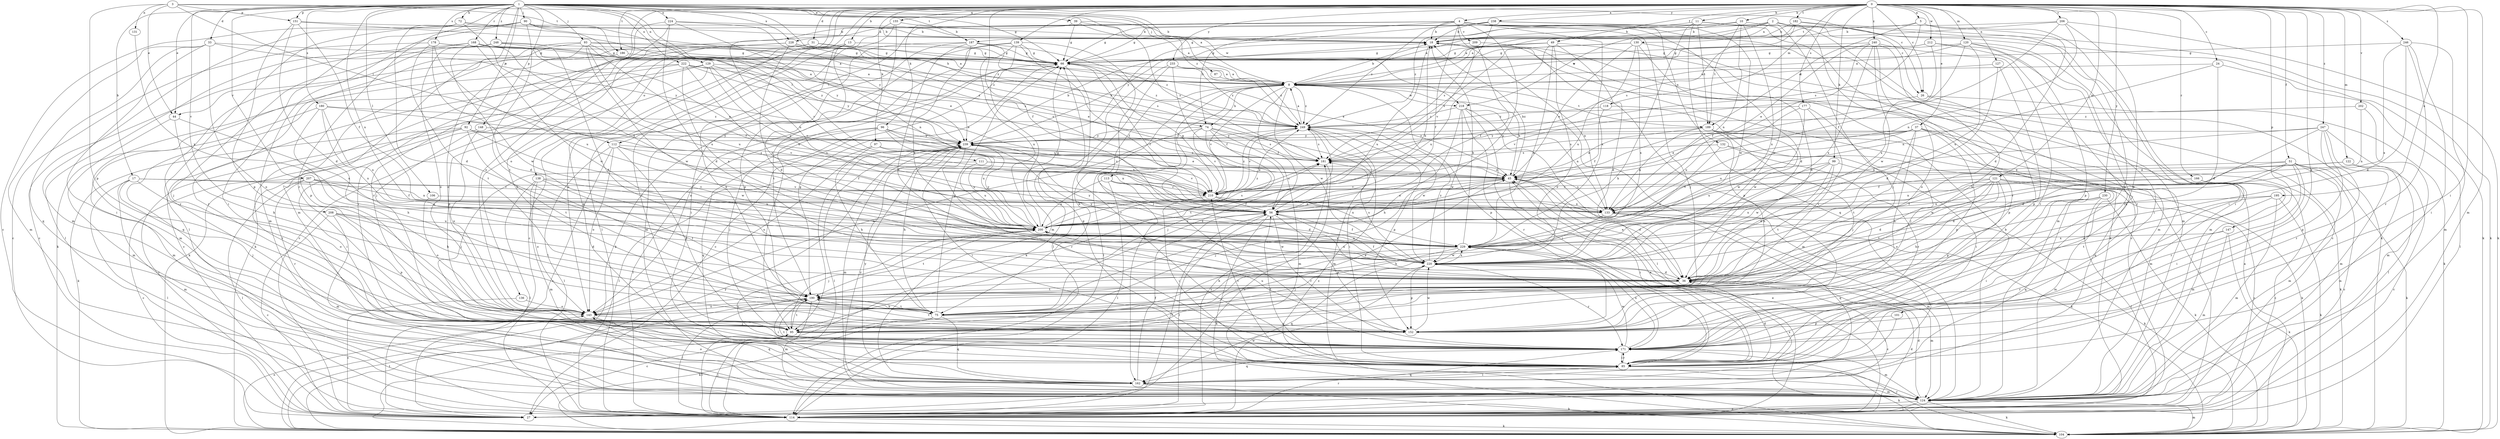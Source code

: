 strict digraph  {
0;
1;
2;
3;
4;
5;
8;
10;
11;
13;
17;
18;
24;
26;
27;
31;
33;
36;
37;
39;
44;
45;
49;
51;
56;
66;
72;
74;
75;
85;
87;
90;
92;
93;
95;
96;
97;
99;
101;
104;
106;
111;
112;
113;
114;
118;
120;
121;
122;
124;
127;
129;
130;
131;
132;
133;
136;
138;
139;
143;
147;
148;
151;
152;
155;
162;
166;
168;
171;
177;
178;
180;
181;
182;
186;
187;
189;
190;
195;
200;
202;
206;
207;
208;
209;
210;
212;
218;
220;
222;
224;
228;
229;
230;
233;
238;
239;
240;
246;
247;
248;
249;
0 -> 4  [label=a];
0 -> 5  [label=a];
0 -> 10  [label=b];
0 -> 11  [label=b];
0 -> 13  [label=b];
0 -> 24  [label=c];
0 -> 26  [label=c];
0 -> 31  [label=d];
0 -> 37  [label=e];
0 -> 49  [label=f];
0 -> 51  [label=f];
0 -> 56  [label=f];
0 -> 85  [label=i];
0 -> 96  [label=k];
0 -> 97  [label=k];
0 -> 99  [label=k];
0 -> 101  [label=k];
0 -> 118  [label=m];
0 -> 120  [label=m];
0 -> 121  [label=m];
0 -> 122  [label=m];
0 -> 124  [label=m];
0 -> 127  [label=n];
0 -> 136  [label=o];
0 -> 138  [label=o];
0 -> 139  [label=o];
0 -> 143  [label=o];
0 -> 147  [label=p];
0 -> 155  [label=q];
0 -> 162  [label=q];
0 -> 166  [label=r];
0 -> 177  [label=s];
0 -> 182  [label=t];
0 -> 186  [label=t];
0 -> 195  [label=u];
0 -> 202  [label=v];
0 -> 206  [label=v];
0 -> 212  [label=w];
0 -> 230  [label=y];
0 -> 233  [label=y];
0 -> 238  [label=y];
0 -> 240  [label=z];
0 -> 246  [label=z];
0 -> 247  [label=z];
1 -> 8  [label=a];
1 -> 17  [label=b];
1 -> 26  [label=c];
1 -> 33  [label=d];
1 -> 39  [label=e];
1 -> 44  [label=e];
1 -> 66  [label=g];
1 -> 72  [label=h];
1 -> 74  [label=h];
1 -> 87  [label=j];
1 -> 90  [label=j];
1 -> 92  [label=j];
1 -> 93  [label=j];
1 -> 106  [label=l];
1 -> 111  [label=l];
1 -> 124  [label=m];
1 -> 129  [label=n];
1 -> 148  [label=p];
1 -> 151  [label=p];
1 -> 168  [label=r];
1 -> 171  [label=r];
1 -> 178  [label=s];
1 -> 180  [label=s];
1 -> 200  [label=u];
1 -> 207  [label=v];
1 -> 208  [label=v];
1 -> 218  [label=w];
1 -> 222  [label=x];
1 -> 224  [label=x];
1 -> 228  [label=x];
1 -> 248  [label=z];
1 -> 249  [label=z];
2 -> 8  [label=a];
2 -> 26  [label=c];
2 -> 66  [label=g];
2 -> 95  [label=j];
2 -> 104  [label=k];
2 -> 130  [label=n];
2 -> 171  [label=r];
2 -> 218  [label=w];
3 -> 44  [label=e];
3 -> 112  [label=l];
3 -> 131  [label=n];
3 -> 151  [label=p];
3 -> 152  [label=p];
3 -> 186  [label=t];
3 -> 187  [label=t];
4 -> 18  [label=b];
4 -> 36  [label=d];
4 -> 44  [label=e];
4 -> 56  [label=f];
4 -> 74  [label=h];
4 -> 95  [label=j];
4 -> 112  [label=l];
4 -> 124  [label=m];
4 -> 132  [label=n];
4 -> 200  [label=u];
4 -> 209  [label=v];
4 -> 210  [label=v];
4 -> 228  [label=x];
4 -> 229  [label=x];
4 -> 249  [label=z];
5 -> 36  [label=d];
5 -> 85  [label=i];
5 -> 181  [label=s];
5 -> 187  [label=t];
5 -> 189  [label=t];
8 -> 18  [label=b];
8 -> 45  [label=e];
8 -> 56  [label=f];
8 -> 74  [label=h];
8 -> 75  [label=h];
8 -> 113  [label=l];
8 -> 114  [label=l];
8 -> 124  [label=m];
8 -> 152  [label=p];
8 -> 162  [label=q];
8 -> 189  [label=t];
8 -> 210  [label=v];
8 -> 218  [label=w];
8 -> 220  [label=w];
8 -> 249  [label=z];
10 -> 18  [label=b];
10 -> 66  [label=g];
10 -> 133  [label=n];
10 -> 189  [label=t];
10 -> 220  [label=w];
10 -> 229  [label=x];
11 -> 18  [label=b];
11 -> 75  [label=h];
11 -> 104  [label=k];
11 -> 124  [label=m];
11 -> 162  [label=q];
11 -> 189  [label=t];
11 -> 249  [label=z];
13 -> 27  [label=c];
13 -> 36  [label=d];
13 -> 66  [label=g];
13 -> 75  [label=h];
13 -> 143  [label=o];
17 -> 95  [label=j];
17 -> 114  [label=l];
17 -> 124  [label=m];
17 -> 133  [label=n];
17 -> 143  [label=o];
17 -> 210  [label=v];
18 -> 27  [label=c];
18 -> 66  [label=g];
18 -> 133  [label=n];
18 -> 200  [label=u];
24 -> 8  [label=a];
24 -> 36  [label=d];
24 -> 114  [label=l];
24 -> 133  [label=n];
26 -> 104  [label=k];
26 -> 152  [label=p];
26 -> 210  [label=v];
27 -> 18  [label=b];
31 -> 27  [label=c];
31 -> 45  [label=e];
31 -> 66  [label=g];
31 -> 104  [label=k];
33 -> 66  [label=g];
33 -> 85  [label=i];
33 -> 124  [label=m];
33 -> 143  [label=o];
33 -> 162  [label=q];
33 -> 239  [label=y];
36 -> 27  [label=c];
36 -> 45  [label=e];
36 -> 56  [label=f];
36 -> 124  [label=m];
36 -> 190  [label=t];
37 -> 45  [label=e];
37 -> 75  [label=h];
37 -> 124  [label=m];
37 -> 152  [label=p];
37 -> 162  [label=q];
37 -> 181  [label=s];
37 -> 190  [label=t];
37 -> 200  [label=u];
37 -> 239  [label=y];
39 -> 8  [label=a];
39 -> 18  [label=b];
39 -> 66  [label=g];
39 -> 133  [label=n];
39 -> 181  [label=s];
44 -> 75  [label=h];
44 -> 124  [label=m];
44 -> 229  [label=x];
45 -> 18  [label=b];
45 -> 36  [label=d];
45 -> 85  [label=i];
45 -> 95  [label=j];
45 -> 104  [label=k];
45 -> 210  [label=v];
49 -> 36  [label=d];
49 -> 66  [label=g];
49 -> 124  [label=m];
49 -> 143  [label=o];
49 -> 200  [label=u];
49 -> 229  [label=x];
49 -> 239  [label=y];
51 -> 27  [label=c];
51 -> 36  [label=d];
51 -> 45  [label=e];
51 -> 85  [label=i];
51 -> 104  [label=k];
51 -> 124  [label=m];
51 -> 171  [label=r];
51 -> 220  [label=w];
51 -> 229  [label=x];
56 -> 18  [label=b];
56 -> 45  [label=e];
56 -> 104  [label=k];
56 -> 114  [label=l];
56 -> 152  [label=p];
56 -> 171  [label=r];
56 -> 200  [label=u];
66 -> 8  [label=a];
66 -> 27  [label=c];
66 -> 56  [label=f];
66 -> 95  [label=j];
66 -> 143  [label=o];
66 -> 171  [label=r];
66 -> 249  [label=z];
72 -> 18  [label=b];
72 -> 27  [label=c];
72 -> 36  [label=d];
72 -> 124  [label=m];
72 -> 200  [label=u];
72 -> 249  [label=z];
74 -> 85  [label=i];
74 -> 95  [label=j];
74 -> 124  [label=m];
74 -> 143  [label=o];
74 -> 181  [label=s];
74 -> 190  [label=t];
74 -> 210  [label=v];
74 -> 239  [label=y];
75 -> 27  [label=c];
75 -> 66  [label=g];
75 -> 104  [label=k];
75 -> 152  [label=p];
75 -> 162  [label=q];
75 -> 190  [label=t];
75 -> 249  [label=z];
85 -> 36  [label=d];
85 -> 45  [label=e];
85 -> 56  [label=f];
85 -> 66  [label=g];
85 -> 104  [label=k];
85 -> 162  [label=q];
85 -> 171  [label=r];
85 -> 190  [label=t];
85 -> 210  [label=v];
87 -> 249  [label=z];
90 -> 18  [label=b];
90 -> 85  [label=i];
90 -> 114  [label=l];
90 -> 124  [label=m];
90 -> 190  [label=t];
90 -> 210  [label=v];
90 -> 239  [label=y];
92 -> 27  [label=c];
92 -> 104  [label=k];
92 -> 171  [label=r];
92 -> 181  [label=s];
92 -> 190  [label=t];
92 -> 220  [label=w];
92 -> 239  [label=y];
93 -> 8  [label=a];
93 -> 56  [label=f];
93 -> 66  [label=g];
93 -> 104  [label=k];
93 -> 152  [label=p];
93 -> 171  [label=r];
93 -> 200  [label=u];
93 -> 220  [label=w];
93 -> 239  [label=y];
95 -> 45  [label=e];
95 -> 114  [label=l];
95 -> 171  [label=r];
95 -> 190  [label=t];
96 -> 95  [label=j];
96 -> 114  [label=l];
96 -> 133  [label=n];
96 -> 162  [label=q];
96 -> 200  [label=u];
96 -> 210  [label=v];
96 -> 239  [label=y];
97 -> 75  [label=h];
97 -> 114  [label=l];
97 -> 181  [label=s];
97 -> 200  [label=u];
99 -> 36  [label=d];
99 -> 45  [label=e];
99 -> 104  [label=k];
99 -> 190  [label=t];
99 -> 200  [label=u];
99 -> 220  [label=w];
101 -> 85  [label=i];
101 -> 152  [label=p];
104 -> 8  [label=a];
104 -> 124  [label=m];
104 -> 143  [label=o];
104 -> 171  [label=r];
104 -> 190  [label=t];
104 -> 239  [label=y];
104 -> 249  [label=z];
106 -> 133  [label=n];
106 -> 143  [label=o];
111 -> 45  [label=e];
111 -> 95  [label=j];
111 -> 200  [label=u];
111 -> 210  [label=v];
112 -> 27  [label=c];
112 -> 56  [label=f];
112 -> 114  [label=l];
112 -> 133  [label=n];
112 -> 143  [label=o];
112 -> 152  [label=p];
112 -> 181  [label=s];
113 -> 36  [label=d];
113 -> 114  [label=l];
113 -> 200  [label=u];
113 -> 210  [label=v];
113 -> 229  [label=x];
114 -> 36  [label=d];
114 -> 45  [label=e];
114 -> 56  [label=f];
114 -> 95  [label=j];
114 -> 104  [label=k];
114 -> 171  [label=r];
114 -> 181  [label=s];
114 -> 220  [label=w];
114 -> 229  [label=x];
118 -> 56  [label=f];
118 -> 220  [label=w];
118 -> 249  [label=z];
120 -> 8  [label=a];
120 -> 56  [label=f];
120 -> 66  [label=g];
120 -> 124  [label=m];
120 -> 152  [label=p];
120 -> 171  [label=r];
120 -> 200  [label=u];
121 -> 27  [label=c];
121 -> 36  [label=d];
121 -> 75  [label=h];
121 -> 124  [label=m];
121 -> 133  [label=n];
121 -> 143  [label=o];
121 -> 152  [label=p];
121 -> 190  [label=t];
121 -> 210  [label=v];
122 -> 27  [label=c];
122 -> 45  [label=e];
122 -> 56  [label=f];
122 -> 124  [label=m];
124 -> 18  [label=b];
124 -> 27  [label=c];
124 -> 36  [label=d];
124 -> 104  [label=k];
124 -> 114  [label=l];
124 -> 239  [label=y];
127 -> 8  [label=a];
127 -> 36  [label=d];
127 -> 152  [label=p];
129 -> 8  [label=a];
129 -> 27  [label=c];
129 -> 104  [label=k];
129 -> 152  [label=p];
129 -> 200  [label=u];
129 -> 210  [label=v];
129 -> 239  [label=y];
130 -> 27  [label=c];
130 -> 36  [label=d];
130 -> 45  [label=e];
130 -> 66  [label=g];
130 -> 181  [label=s];
130 -> 200  [label=u];
130 -> 229  [label=x];
131 -> 229  [label=x];
132 -> 104  [label=k];
132 -> 171  [label=r];
132 -> 181  [label=s];
132 -> 220  [label=w];
133 -> 75  [label=h];
133 -> 104  [label=k];
133 -> 124  [label=m];
133 -> 162  [label=q];
133 -> 181  [label=s];
136 -> 27  [label=c];
136 -> 143  [label=o];
138 -> 114  [label=l];
138 -> 124  [label=m];
138 -> 143  [label=o];
138 -> 190  [label=t];
138 -> 200  [label=u];
138 -> 210  [label=v];
139 -> 56  [label=f];
139 -> 66  [label=g];
139 -> 104  [label=k];
139 -> 124  [label=m];
139 -> 171  [label=r];
139 -> 190  [label=t];
139 -> 200  [label=u];
143 -> 95  [label=j];
143 -> 162  [label=q];
147 -> 104  [label=k];
147 -> 124  [label=m];
147 -> 171  [label=r];
147 -> 229  [label=x];
148 -> 85  [label=i];
148 -> 143  [label=o];
148 -> 239  [label=y];
151 -> 18  [label=b];
151 -> 36  [label=d];
151 -> 45  [label=e];
151 -> 56  [label=f];
151 -> 152  [label=p];
152 -> 190  [label=t];
152 -> 200  [label=u];
152 -> 220  [label=w];
155 -> 18  [label=b];
155 -> 114  [label=l];
155 -> 152  [label=p];
155 -> 171  [label=r];
162 -> 56  [label=f];
162 -> 85  [label=i];
162 -> 104  [label=k];
162 -> 124  [label=m];
162 -> 143  [label=o];
162 -> 200  [label=u];
162 -> 239  [label=y];
166 -> 27  [label=c];
166 -> 124  [label=m];
166 -> 210  [label=v];
166 -> 229  [label=x];
168 -> 36  [label=d];
168 -> 66  [label=g];
168 -> 95  [label=j];
168 -> 114  [label=l];
168 -> 200  [label=u];
168 -> 220  [label=w];
168 -> 249  [label=z];
171 -> 85  [label=i];
171 -> 124  [label=m];
171 -> 162  [label=q];
171 -> 220  [label=w];
171 -> 229  [label=x];
177 -> 95  [label=j];
177 -> 190  [label=t];
177 -> 200  [label=u];
177 -> 220  [label=w];
177 -> 249  [label=z];
178 -> 8  [label=a];
178 -> 27  [label=c];
178 -> 45  [label=e];
178 -> 66  [label=g];
178 -> 190  [label=t];
178 -> 200  [label=u];
178 -> 220  [label=w];
180 -> 75  [label=h];
180 -> 124  [label=m];
180 -> 200  [label=u];
180 -> 210  [label=v];
180 -> 229  [label=x];
180 -> 249  [label=z];
181 -> 27  [label=c];
181 -> 45  [label=e];
182 -> 8  [label=a];
182 -> 18  [label=b];
182 -> 85  [label=i];
182 -> 152  [label=p];
182 -> 181  [label=s];
186 -> 143  [label=o];
186 -> 239  [label=y];
187 -> 36  [label=d];
187 -> 66  [label=g];
187 -> 85  [label=i];
187 -> 124  [label=m];
187 -> 181  [label=s];
187 -> 229  [label=x];
187 -> 249  [label=z];
189 -> 27  [label=c];
189 -> 45  [label=e];
189 -> 75  [label=h];
189 -> 85  [label=i];
189 -> 95  [label=j];
189 -> 133  [label=n];
189 -> 239  [label=y];
190 -> 66  [label=g];
190 -> 75  [label=h];
190 -> 85  [label=i];
190 -> 114  [label=l];
190 -> 124  [label=m];
190 -> 143  [label=o];
195 -> 36  [label=d];
195 -> 104  [label=k];
195 -> 124  [label=m];
195 -> 133  [label=n];
195 -> 190  [label=t];
200 -> 66  [label=g];
200 -> 95  [label=j];
200 -> 181  [label=s];
200 -> 190  [label=t];
200 -> 220  [label=w];
200 -> 229  [label=x];
200 -> 239  [label=y];
200 -> 249  [label=z];
202 -> 124  [label=m];
202 -> 133  [label=n];
202 -> 249  [label=z];
206 -> 8  [label=a];
206 -> 18  [label=b];
206 -> 56  [label=f];
206 -> 104  [label=k];
206 -> 133  [label=n];
206 -> 152  [label=p];
207 -> 27  [label=c];
207 -> 56  [label=f];
207 -> 75  [label=h];
207 -> 114  [label=l];
207 -> 171  [label=r];
207 -> 200  [label=u];
207 -> 210  [label=v];
208 -> 27  [label=c];
208 -> 36  [label=d];
208 -> 124  [label=m];
208 -> 152  [label=p];
208 -> 190  [label=t];
208 -> 200  [label=u];
209 -> 56  [label=f];
209 -> 66  [label=g];
209 -> 152  [label=p];
210 -> 56  [label=f];
210 -> 66  [label=g];
210 -> 85  [label=i];
210 -> 133  [label=n];
210 -> 181  [label=s];
210 -> 249  [label=z];
212 -> 8  [label=a];
212 -> 66  [label=g];
212 -> 85  [label=i];
212 -> 171  [label=r];
212 -> 229  [label=x];
218 -> 75  [label=h];
218 -> 85  [label=i];
218 -> 114  [label=l];
218 -> 133  [label=n];
218 -> 171  [label=r];
218 -> 220  [label=w];
218 -> 249  [label=z];
220 -> 36  [label=d];
220 -> 152  [label=p];
220 -> 162  [label=q];
220 -> 171  [label=r];
220 -> 181  [label=s];
220 -> 200  [label=u];
220 -> 229  [label=x];
220 -> 239  [label=y];
220 -> 249  [label=z];
222 -> 8  [label=a];
222 -> 45  [label=e];
222 -> 124  [label=m];
222 -> 133  [label=n];
222 -> 162  [label=q];
222 -> 229  [label=x];
222 -> 249  [label=z];
224 -> 18  [label=b];
224 -> 36  [label=d];
224 -> 85  [label=i];
224 -> 133  [label=n];
224 -> 171  [label=r];
224 -> 210  [label=v];
228 -> 8  [label=a];
228 -> 45  [label=e];
228 -> 66  [label=g];
228 -> 75  [label=h];
228 -> 95  [label=j];
228 -> 229  [label=x];
229 -> 18  [label=b];
229 -> 56  [label=f];
229 -> 75  [label=h];
229 -> 85  [label=i];
229 -> 95  [label=j];
229 -> 200  [label=u];
229 -> 220  [label=w];
229 -> 239  [label=y];
230 -> 56  [label=f];
230 -> 85  [label=i];
230 -> 104  [label=k];
230 -> 114  [label=l];
230 -> 162  [label=q];
233 -> 8  [label=a];
233 -> 56  [label=f];
233 -> 104  [label=k];
233 -> 114  [label=l];
233 -> 249  [label=z];
238 -> 18  [label=b];
238 -> 66  [label=g];
238 -> 104  [label=k];
238 -> 181  [label=s];
238 -> 220  [label=w];
238 -> 239  [label=y];
239 -> 18  [label=b];
239 -> 45  [label=e];
239 -> 75  [label=h];
239 -> 85  [label=i];
239 -> 95  [label=j];
239 -> 114  [label=l];
239 -> 124  [label=m];
239 -> 143  [label=o];
239 -> 171  [label=r];
239 -> 181  [label=s];
240 -> 45  [label=e];
240 -> 66  [label=g];
240 -> 75  [label=h];
240 -> 133  [label=n];
240 -> 143  [label=o];
240 -> 171  [label=r];
240 -> 220  [label=w];
240 -> 229  [label=x];
246 -> 36  [label=d];
246 -> 66  [label=g];
246 -> 85  [label=i];
246 -> 124  [label=m];
246 -> 171  [label=r];
246 -> 229  [label=x];
247 -> 36  [label=d];
247 -> 114  [label=l];
247 -> 124  [label=m];
247 -> 133  [label=n];
247 -> 152  [label=p];
247 -> 171  [label=r];
247 -> 239  [label=y];
248 -> 27  [label=c];
248 -> 36  [label=d];
248 -> 66  [label=g];
248 -> 143  [label=o];
248 -> 171  [label=r];
248 -> 181  [label=s];
249 -> 8  [label=a];
249 -> 124  [label=m];
249 -> 152  [label=p];
249 -> 181  [label=s];
249 -> 210  [label=v];
249 -> 220  [label=w];
249 -> 239  [label=y];
}
